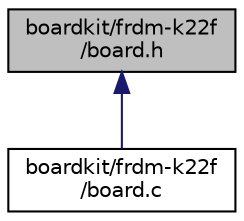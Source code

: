 digraph "boardkit/frdm-k22f/board.h"
{
  edge [fontname="Helvetica",fontsize="10",labelfontname="Helvetica",labelfontsize="10"];
  node [fontname="Helvetica",fontsize="10",shape=record];
  Node4 [label="boardkit/frdm-k22f\l/board.h",height=0.2,width=0.4,color="black", fillcolor="grey75", style="filled", fontcolor="black"];
  Node4 -> Node5 [dir="back",color="midnightblue",fontsize="10",style="solid",fontname="Helvetica"];
  Node5 [label="boardkit/frdm-k22f\l/board.c",height=0.2,width=0.4,color="black", fillcolor="white", style="filled",URL="$frdm-k22f_2board_8c.html"];
}
